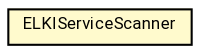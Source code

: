#!/usr/local/bin/dot
#
# Class diagram 
# Generated by UMLGraph version R5_7_2-60-g0e99a6 (http://www.spinellis.gr/umlgraph/)
#

digraph G {
	graph [fontnames="svg"]
	edge [fontname="Roboto",fontsize=7,labelfontname="Roboto",labelfontsize=7,color="black"];
	node [fontname="Roboto",fontcolor="black",fontsize=8,shape=plaintext,margin=0,width=0,height=0];
	nodesep=0.15;
	ranksep=0.25;
	rankdir=LR;
	// de.lmu.ifi.dbs.elki.utilities.ELKIServiceScanner
	c3719674 [label=<<table title="de.lmu.ifi.dbs.elki.utilities.ELKIServiceScanner" border="0" cellborder="1" cellspacing="0" cellpadding="2" bgcolor="lemonChiffon" href="ELKIServiceScanner.html" target="_parent">
		<tr><td><table border="0" cellspacing="0" cellpadding="1">
		<tr><td align="center" balign="center"> <font face="Roboto">ELKIServiceScanner</font> </td></tr>
		</table></td></tr>
		</table>>, URL="ELKIServiceScanner.html"];
}

